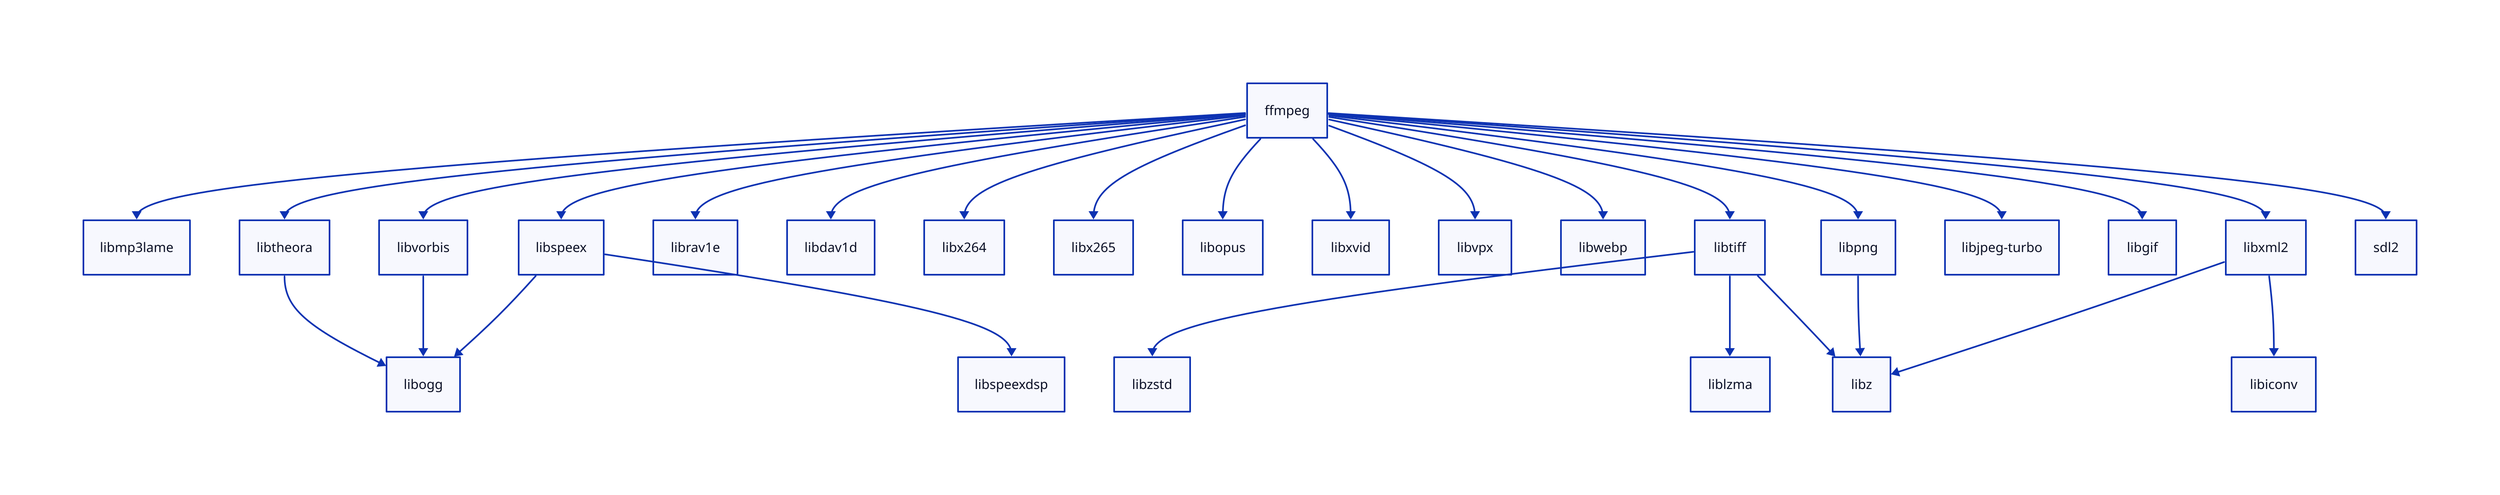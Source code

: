 ffmpeg -> libmp3lame
ffmpeg -> libtheora
ffmpeg -> libvorbis
ffmpeg -> libspeex
ffmpeg -> librav1e
ffmpeg -> libdav1d
ffmpeg -> libx264
ffmpeg -> libx265
ffmpeg -> libopus
ffmpeg -> libxvid
ffmpeg -> libvpx
ffmpeg -> libwebp
ffmpeg -> libtiff
ffmpeg -> libpng
ffmpeg -> libjpeg-turbo
ffmpeg -> libgif
ffmpeg -> libxml2
ffmpeg -> sdl2
libxml2 -> libiconv
libxml2 -> libz
libpng -> libz
libtiff -> libzstd
libtiff -> liblzma
libtiff -> libz
libspeex -> libogg
libspeex -> libspeexdsp
libvorbis -> libogg
libtheora -> libogg
